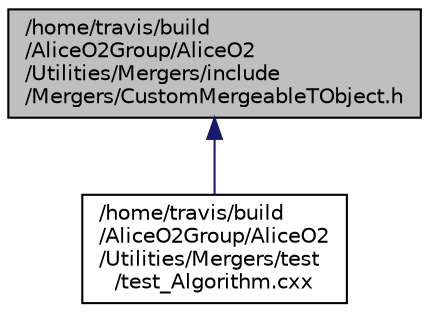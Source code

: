 digraph "/home/travis/build/AliceO2Group/AliceO2/Utilities/Mergers/include/Mergers/CustomMergeableTObject.h"
{
 // INTERACTIVE_SVG=YES
  bgcolor="transparent";
  edge [fontname="Helvetica",fontsize="10",labelfontname="Helvetica",labelfontsize="10"];
  node [fontname="Helvetica",fontsize="10",shape=record];
  Node4 [label="/home/travis/build\l/AliceO2Group/AliceO2\l/Utilities/Mergers/include\l/Mergers/CustomMergeableTObject.h",height=0.2,width=0.4,color="black", fillcolor="grey75", style="filled", fontcolor="black"];
  Node4 -> Node5 [dir="back",color="midnightblue",fontsize="10",style="solid",fontname="Helvetica"];
  Node5 [label="/home/travis/build\l/AliceO2Group/AliceO2\l/Utilities/Mergers/test\l/test_Algorithm.cxx",height=0.2,width=0.4,color="black",URL="$d2/d0e/test__Algorithm_8cxx.html",tooltip="A unit test of mergers. "];
}
